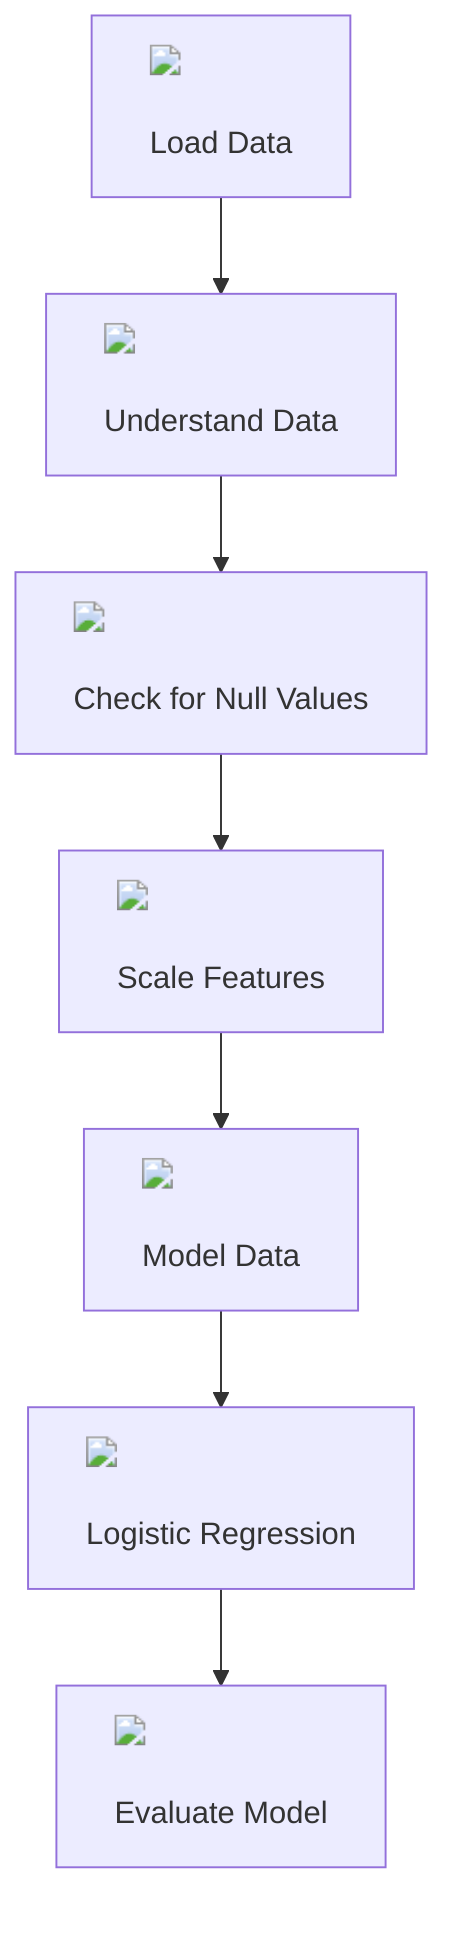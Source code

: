 flowchart TD
    A["<img src='file.svg' /> <br/> Load Data"] --> B["<img src='table.svg' /> <br/> Understand Data"]
    B --> C["<img src='column_split.svg' /> <br/> Check for Null Values"]
    C --> D["<img src='column_split.svg' /> <br/> Scale Features"]
    D --> E["<img src='table.svg' /> <br/> Model Data"]
    E --> F["<img src='brain.svg' /> <br/> Logistic Regression"]
    F --> G["<img src='hist_template.svg' /> <br/> Evaluate Model"]